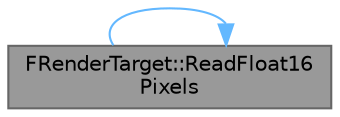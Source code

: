 digraph "FRenderTarget::ReadFloat16Pixels"
{
 // INTERACTIVE_SVG=YES
 // LATEX_PDF_SIZE
  bgcolor="transparent";
  edge [fontname=Helvetica,fontsize=10,labelfontname=Helvetica,labelfontsize=10];
  node [fontname=Helvetica,fontsize=10,shape=box,height=0.2,width=0.4];
  rankdir="LR";
  Node1 [id="Node000001",label="FRenderTarget::ReadFloat16\lPixels",height=0.2,width=0.4,color="gray40", fillcolor="grey60", style="filled", fontcolor="black",tooltip="Reads the render target's displayed pixels into the given color buffer."];
  Node1 -> Node1 [id="edge1_Node000001_Node000001",color="steelblue1",style="solid",tooltip=" "];
}
